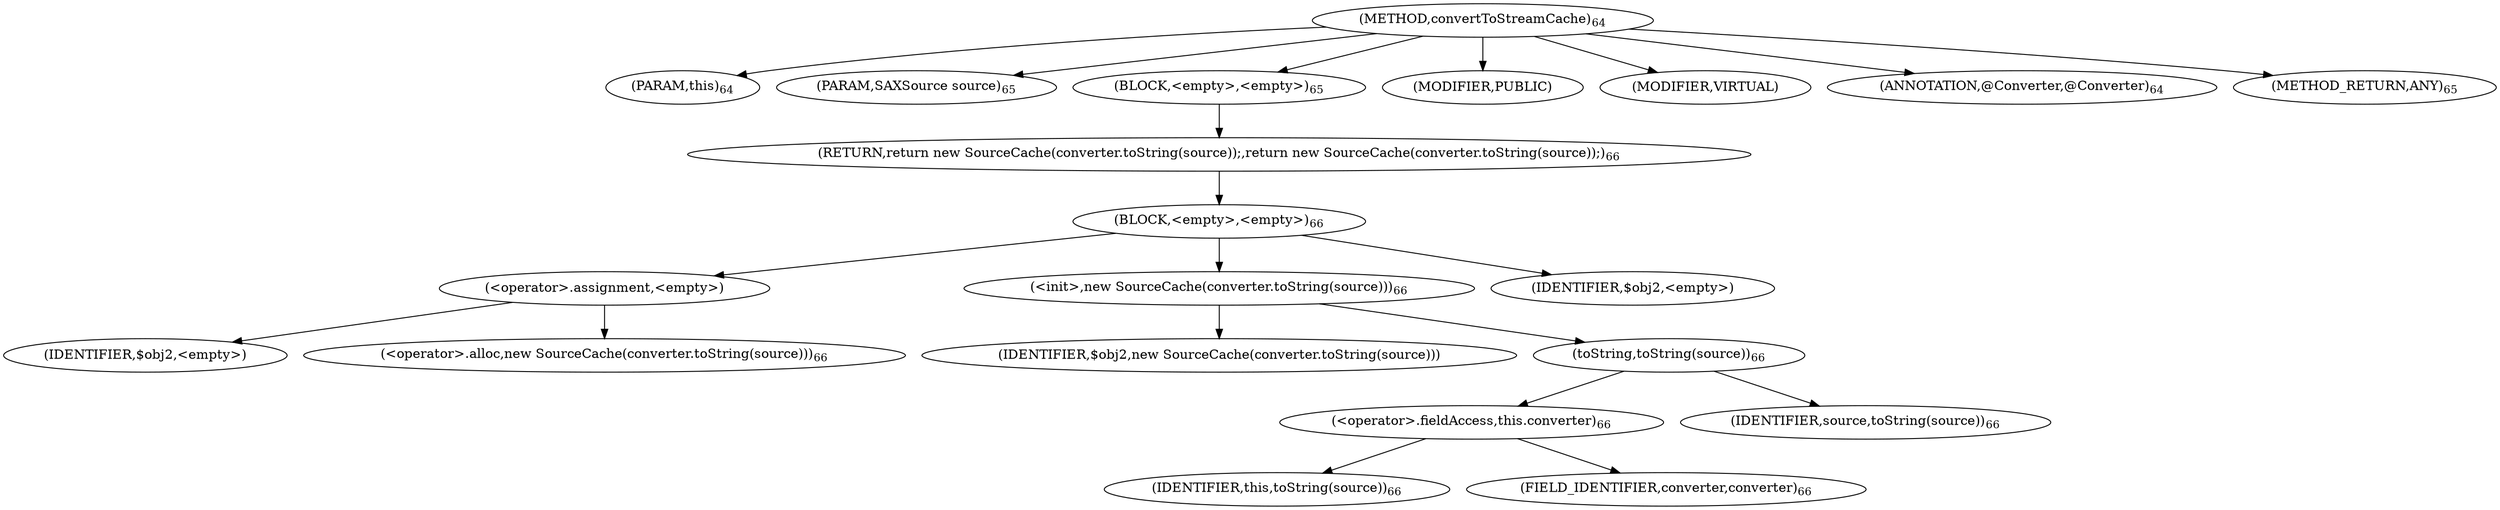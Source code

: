 digraph "convertToStreamCache" {  
"94" [label = <(METHOD,convertToStreamCache)<SUB>64</SUB>> ]
"95" [label = <(PARAM,this)<SUB>64</SUB>> ]
"96" [label = <(PARAM,SAXSource source)<SUB>65</SUB>> ]
"97" [label = <(BLOCK,&lt;empty&gt;,&lt;empty&gt;)<SUB>65</SUB>> ]
"98" [label = <(RETURN,return new SourceCache(converter.toString(source));,return new SourceCache(converter.toString(source));)<SUB>66</SUB>> ]
"99" [label = <(BLOCK,&lt;empty&gt;,&lt;empty&gt;)<SUB>66</SUB>> ]
"100" [label = <(&lt;operator&gt;.assignment,&lt;empty&gt;)> ]
"101" [label = <(IDENTIFIER,$obj2,&lt;empty&gt;)> ]
"102" [label = <(&lt;operator&gt;.alloc,new SourceCache(converter.toString(source)))<SUB>66</SUB>> ]
"103" [label = <(&lt;init&gt;,new SourceCache(converter.toString(source)))<SUB>66</SUB>> ]
"104" [label = <(IDENTIFIER,$obj2,new SourceCache(converter.toString(source)))> ]
"105" [label = <(toString,toString(source))<SUB>66</SUB>> ]
"106" [label = <(&lt;operator&gt;.fieldAccess,this.converter)<SUB>66</SUB>> ]
"107" [label = <(IDENTIFIER,this,toString(source))<SUB>66</SUB>> ]
"108" [label = <(FIELD_IDENTIFIER,converter,converter)<SUB>66</SUB>> ]
"109" [label = <(IDENTIFIER,source,toString(source))<SUB>66</SUB>> ]
"110" [label = <(IDENTIFIER,$obj2,&lt;empty&gt;)> ]
"111" [label = <(MODIFIER,PUBLIC)> ]
"112" [label = <(MODIFIER,VIRTUAL)> ]
"113" [label = <(ANNOTATION,@Converter,@Converter)<SUB>64</SUB>> ]
"114" [label = <(METHOD_RETURN,ANY)<SUB>65</SUB>> ]
  "94" -> "95" 
  "94" -> "96" 
  "94" -> "97" 
  "94" -> "111" 
  "94" -> "112" 
  "94" -> "113" 
  "94" -> "114" 
  "97" -> "98" 
  "98" -> "99" 
  "99" -> "100" 
  "99" -> "103" 
  "99" -> "110" 
  "100" -> "101" 
  "100" -> "102" 
  "103" -> "104" 
  "103" -> "105" 
  "105" -> "106" 
  "105" -> "109" 
  "106" -> "107" 
  "106" -> "108" 
}
